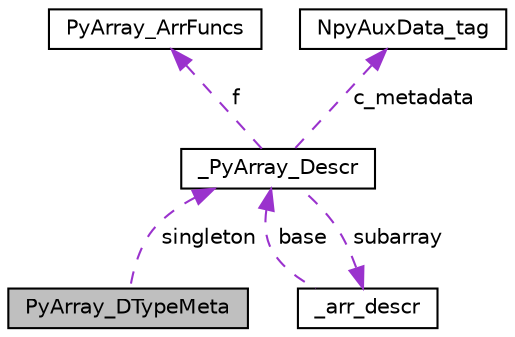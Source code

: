 digraph "PyArray_DTypeMeta"
{
 // LATEX_PDF_SIZE
  edge [fontname="Helvetica",fontsize="10",labelfontname="Helvetica",labelfontsize="10"];
  node [fontname="Helvetica",fontsize="10",shape=record];
  Node1 [label="PyArray_DTypeMeta",height=0.2,width=0.4,color="black", fillcolor="grey75", style="filled", fontcolor="black",tooltip=" "];
  Node2 -> Node1 [dir="back",color="darkorchid3",fontsize="10",style="dashed",label=" singleton" ,fontname="Helvetica"];
  Node2 [label="_PyArray_Descr",height=0.2,width=0.4,color="black", fillcolor="white", style="filled",URL="$struct__PyArray__Descr.html",tooltip=" "];
  Node3 -> Node2 [dir="back",color="darkorchid3",fontsize="10",style="dashed",label=" f" ,fontname="Helvetica"];
  Node3 [label="PyArray_ArrFuncs",height=0.2,width=0.4,color="black", fillcolor="white", style="filled",URL="$structPyArray__ArrFuncs.html",tooltip=" "];
  Node4 -> Node2 [dir="back",color="darkorchid3",fontsize="10",style="dashed",label=" subarray" ,fontname="Helvetica"];
  Node4 [label="_arr_descr",height=0.2,width=0.4,color="black", fillcolor="white", style="filled",URL="$struct__arr__descr.html",tooltip=" "];
  Node2 -> Node4 [dir="back",color="darkorchid3",fontsize="10",style="dashed",label=" base" ,fontname="Helvetica"];
  Node5 -> Node2 [dir="back",color="darkorchid3",fontsize="10",style="dashed",label=" c_metadata" ,fontname="Helvetica"];
  Node5 [label="NpyAuxData_tag",height=0.2,width=0.4,color="black", fillcolor="white", style="filled",URL="$structNpyAuxData__tag.html",tooltip=" "];
}
